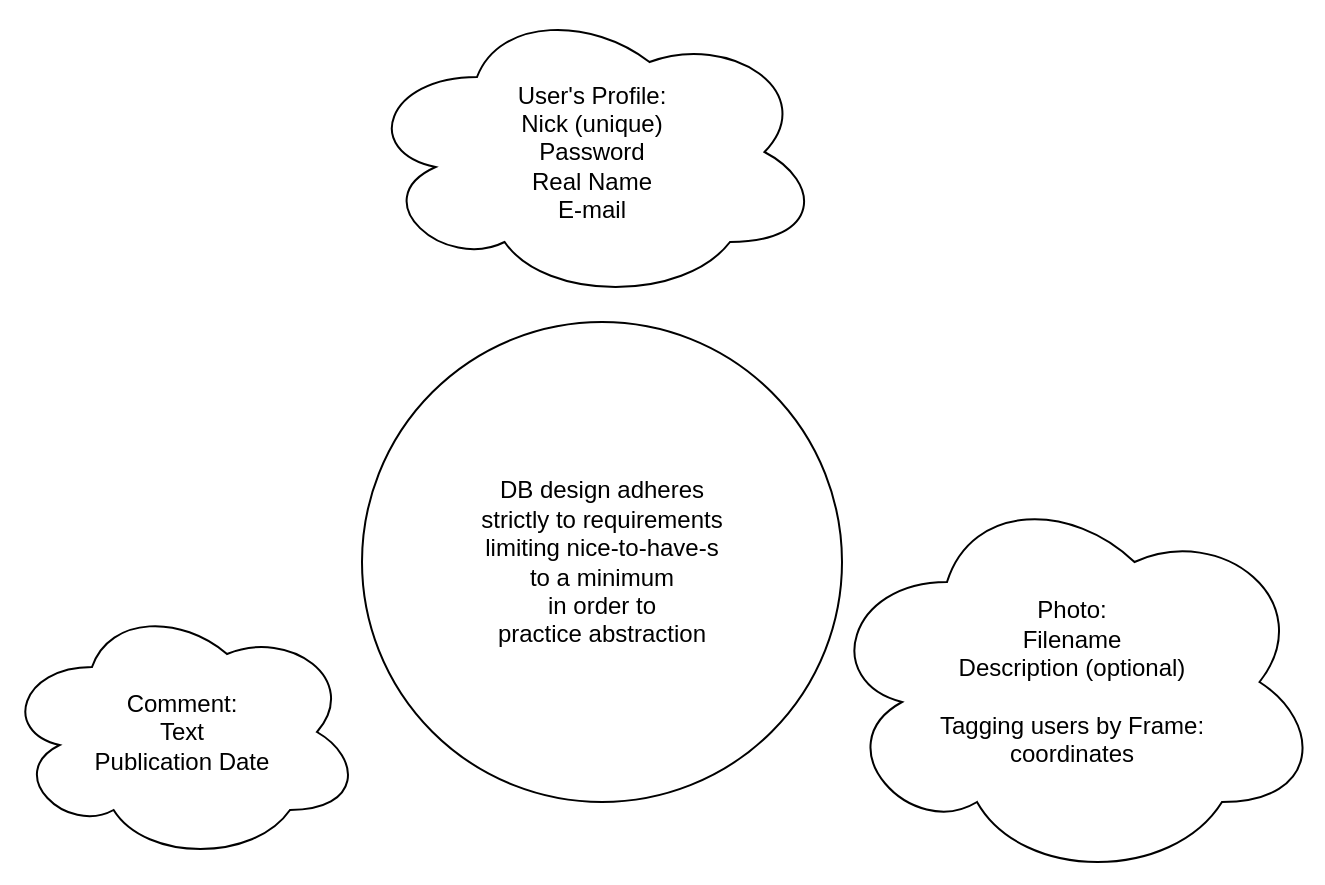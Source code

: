 <mxfile>
    <diagram id="6IbAzHZTuBwBoGnhfW5m" name="Page-1">
        <mxGraphModel dx="990" dy="449" grid="1" gridSize="10" guides="1" tooltips="1" connect="1" arrows="1" fold="1" page="1" pageScale="1" pageWidth="827" pageHeight="1169" math="0" shadow="0">
            <root>
                <mxCell id="0"/>
                <mxCell id="1" parent="0"/>
                <mxCell id="2" value="User's Profile:&lt;br&gt;Nick (unique)&lt;br&gt;Password&lt;br&gt;Real Name&lt;br&gt;E-mail" style="ellipse;shape=cloud;whiteSpace=wrap;html=1;" parent="1" vertex="1">
                    <mxGeometry x="280" y="80" width="230" height="150" as="geometry"/>
                </mxCell>
                <mxCell id="3" value="Comment:&lt;br&gt;Text&lt;br&gt;Publication Date" style="ellipse;shape=cloud;whiteSpace=wrap;html=1;" parent="1" vertex="1">
                    <mxGeometry x="100" y="380" width="180" height="130" as="geometry"/>
                </mxCell>
                <mxCell id="4" value="Photo:&lt;br&gt;Filename&lt;br&gt;Description (optional)&lt;br&gt;&lt;br&gt;Tagging users by Frame:&lt;br&gt;coordinates" style="ellipse;shape=cloud;whiteSpace=wrap;html=1;" parent="1" vertex="1">
                    <mxGeometry x="510" y="320" width="250" height="200" as="geometry"/>
                </mxCell>
                <mxCell id="mvNkoSaQTtyqf2YyQ3a3-4" value="DB design adheres &lt;br&gt;strictly to requirements &lt;br&gt;limiting nice-to-have-s &lt;br&gt;to a minimum&lt;br&gt;in order to &lt;br&gt;practice abstraction" style="ellipse;whiteSpace=wrap;html=1;aspect=fixed;" parent="1" vertex="1">
                    <mxGeometry x="280" y="240" width="240" height="240" as="geometry"/>
                </mxCell>
            </root>
        </mxGraphModel>
    </diagram>
    <diagram id="3VuMSHAZYGPktU_dCQZz" name="Page-2">
        <mxGraphModel dx="1414" dy="641" grid="1" gridSize="10" guides="1" tooltips="1" connect="1" arrows="1" fold="1" page="1" pageScale="1" pageWidth="827" pageHeight="1169" math="0" shadow="0">
            <root>
                <mxCell id="4VrYrnmUSF9G2GRnttEU-0"/>
                <mxCell id="4VrYrnmUSF9G2GRnttEU-1" parent="4VrYrnmUSF9G2GRnttEU-0"/>
                <mxCell id="rmwluv7UCdGQV8acDv7V-3" style="edgeStyle=none;html=1;entryX=1;entryY=1;entryDx=0;entryDy=0;endArrow=none;endFill=0;exitX=0.25;exitY=0;exitDx=0;exitDy=0;" parent="4VrYrnmUSF9G2GRnttEU-1" source="4VrYrnmUSF9G2GRnttEU-2" target="4VrYrnmUSF9G2GRnttEU-3" edge="1">
                    <mxGeometry relative="1" as="geometry"/>
                </mxCell>
                <mxCell id="D6YsK2pA35mjCqRcn5N1-8" style="edgeStyle=none;html=1;entryX=0.5;entryY=0;entryDx=0;entryDy=0;endArrow=none;endFill=0;startArrow=ERone;startFill=0;" parent="4VrYrnmUSF9G2GRnttEU-1" source="4VrYrnmUSF9G2GRnttEU-2" target="cpUhNPlc0yKIAzupFsu--0" edge="1">
                    <mxGeometry relative="1" as="geometry"/>
                </mxCell>
                <mxCell id="4VrYrnmUSF9G2GRnttEU-2" value="TUTOR" style="rounded=1;whiteSpace=wrap;html=1;" parent="4VrYrnmUSF9G2GRnttEU-1" vertex="1">
                    <mxGeometry x="340" y="150" width="120" height="60" as="geometry"/>
                </mxCell>
                <mxCell id="4VrYrnmUSF9G2GRnttEU-3" value="first_name" style="ellipse;whiteSpace=wrap;html=1;" parent="4VrYrnmUSF9G2GRnttEU-1" vertex="1">
                    <mxGeometry x="260" y="80" width="80" height="40" as="geometry"/>
                </mxCell>
                <mxCell id="D6YsK2pA35mjCqRcn5N1-9" style="edgeStyle=none;html=1;exitX=0.5;exitY=1;exitDx=0;exitDy=0;entryX=0.5;entryY=0;entryDx=0;entryDy=0;startArrow=none;startFill=0;endArrow=ERzeroToMany;endFill=0;" parent="4VrYrnmUSF9G2GRnttEU-1" source="cpUhNPlc0yKIAzupFsu--0" target="cpUhNPlc0yKIAzupFsu--1" edge="1">
                    <mxGeometry relative="1" as="geometry"/>
                </mxCell>
                <mxCell id="cpUhNPlc0yKIAzupFsu--0" value="offers" style="rhombus;whiteSpace=wrap;html=1;" parent="4VrYrnmUSF9G2GRnttEU-1" vertex="1">
                    <mxGeometry x="350" y="250" width="100" height="60" as="geometry"/>
                </mxCell>
                <mxCell id="cpUhNPlc0yKIAzupFsu--1" value="COURSE" style="rounded=1;whiteSpace=wrap;html=1;" parent="4VrYrnmUSF9G2GRnttEU-1" vertex="1">
                    <mxGeometry x="340" y="350" width="120" height="60" as="geometry"/>
                </mxCell>
                <mxCell id="ZZeD1Ujqx9RaDZUOhp30-0" value="approves" style="rhombus;whiteSpace=wrap;html=1;" vertex="1" parent="4VrYrnmUSF9G2GRnttEU-1">
                    <mxGeometry x="190" y="350" width="100" height="60" as="geometry"/>
                </mxCell>
                <mxCell id="ZZeD1Ujqx9RaDZUOhp30-9" style="edgeStyle=none;html=1;exitX=1;exitY=0.5;exitDx=0;exitDy=0;entryX=0;entryY=0.5;entryDx=0;entryDy=0;endArrow=none;endFill=0;startArrow=ERone;startFill=0;" edge="1" parent="4VrYrnmUSF9G2GRnttEU-1" source="ZZeD1Ujqx9RaDZUOhp30-2" target="ZZeD1Ujqx9RaDZUOhp30-0">
                    <mxGeometry relative="1" as="geometry"/>
                </mxCell>
                <mxCell id="ZZeD1Ujqx9RaDZUOhp30-2" value="ADMIN" style="rounded=1;whiteSpace=wrap;html=1;" vertex="1" parent="4VrYrnmUSF9G2GRnttEU-1">
                    <mxGeometry x="20" y="350" width="120" height="60" as="geometry"/>
                </mxCell>
                <mxCell id="ZZeD1Ujqx9RaDZUOhp30-3" value="books + &lt;br&gt;reviews" style="rhombus;whiteSpace=wrap;html=1;" vertex="1" parent="4VrYrnmUSF9G2GRnttEU-1">
                    <mxGeometry x="510" y="350" width="100" height="60" as="geometry"/>
                </mxCell>
                <mxCell id="ZZeD1Ujqx9RaDZUOhp30-4" value="STUDENT" style="rounded=1;whiteSpace=wrap;html=1;" vertex="1" parent="4VrYrnmUSF9G2GRnttEU-1">
                    <mxGeometry x="660" y="350" width="120" height="60" as="geometry"/>
                </mxCell>
                <mxCell id="ZZeD1Ujqx9RaDZUOhp30-5" value="last_name" style="ellipse;whiteSpace=wrap;html=1;" vertex="1" parent="4VrYrnmUSF9G2GRnttEU-1">
                    <mxGeometry x="360" y="80" width="80" height="40" as="geometry"/>
                </mxCell>
                <mxCell id="ZZeD1Ujqx9RaDZUOhp30-6" value="tut_details" style="ellipse;whiteSpace=wrap;html=1;" vertex="1" parent="4VrYrnmUSF9G2GRnttEU-1">
                    <mxGeometry x="460" y="80" width="80" height="40" as="geometry"/>
                </mxCell>
                <mxCell id="ZZeD1Ujqx9RaDZUOhp30-7" style="edgeStyle=none;html=1;entryX=0.5;entryY=1;entryDx=0;entryDy=0;endArrow=none;endFill=0;exitX=0.5;exitY=0;exitDx=0;exitDy=0;" edge="1" parent="4VrYrnmUSF9G2GRnttEU-1" source="4VrYrnmUSF9G2GRnttEU-2" target="ZZeD1Ujqx9RaDZUOhp30-5">
                    <mxGeometry relative="1" as="geometry">
                        <mxPoint x="380" y="160.0" as="sourcePoint"/>
                        <mxPoint x="338.284" y="124.142" as="targetPoint"/>
                    </mxGeometry>
                </mxCell>
                <mxCell id="ZZeD1Ujqx9RaDZUOhp30-8" style="edgeStyle=none;html=1;entryX=0;entryY=1;entryDx=0;entryDy=0;endArrow=none;endFill=0;exitX=0.75;exitY=0;exitDx=0;exitDy=0;" edge="1" parent="4VrYrnmUSF9G2GRnttEU-1" source="4VrYrnmUSF9G2GRnttEU-2" target="ZZeD1Ujqx9RaDZUOhp30-6">
                    <mxGeometry relative="1" as="geometry">
                        <mxPoint x="390" y="170.0" as="sourcePoint"/>
                        <mxPoint x="348.284" y="134.142" as="targetPoint"/>
                    </mxGeometry>
                </mxCell>
                <mxCell id="ZZeD1Ujqx9RaDZUOhp30-10" style="edgeStyle=none;html=1;entryX=0;entryY=0.5;entryDx=0;entryDy=0;endArrow=ERzeroToMany;endFill=0;" edge="1" parent="4VrYrnmUSF9G2GRnttEU-1" target="cpUhNPlc0yKIAzupFsu--1">
                    <mxGeometry relative="1" as="geometry">
                        <mxPoint x="290" y="380" as="sourcePoint"/>
                        <mxPoint x="200.0" y="390" as="targetPoint"/>
                    </mxGeometry>
                </mxCell>
                <mxCell id="ZZeD1Ujqx9RaDZUOhp30-11" style="edgeStyle=none;html=1;exitX=1;exitY=0.5;exitDx=0;exitDy=0;entryX=0;entryY=0.5;entryDx=0;entryDy=0;endArrow=none;endFill=0;startArrow=ERzeroToMany;startFill=0;" edge="1" parent="4VrYrnmUSF9G2GRnttEU-1" source="cpUhNPlc0yKIAzupFsu--1" target="ZZeD1Ujqx9RaDZUOhp30-3">
                    <mxGeometry relative="1" as="geometry">
                        <mxPoint x="160" y="400" as="sourcePoint"/>
                        <mxPoint x="210.0" y="400" as="targetPoint"/>
                    </mxGeometry>
                </mxCell>
                <mxCell id="ZZeD1Ujqx9RaDZUOhp30-12" style="edgeStyle=none;html=1;exitX=1;exitY=0.5;exitDx=0;exitDy=0;entryX=0;entryY=0.5;entryDx=0;entryDy=0;endArrow=ERzeroToMany;endFill=0;" edge="1" parent="4VrYrnmUSF9G2GRnttEU-1" source="ZZeD1Ujqx9RaDZUOhp30-3" target="ZZeD1Ujqx9RaDZUOhp30-4">
                    <mxGeometry relative="1" as="geometry">
                        <mxPoint x="470" y="390" as="sourcePoint"/>
                        <mxPoint x="520" y="390" as="targetPoint"/>
                    </mxGeometry>
                </mxCell>
                <mxCell id="ZZeD1Ujqx9RaDZUOhp30-13" value="first_name" style="ellipse;whiteSpace=wrap;html=1;" vertex="1" parent="4VrYrnmUSF9G2GRnttEU-1">
                    <mxGeometry x="630" y="280" width="80" height="40" as="geometry"/>
                </mxCell>
                <mxCell id="ZZeD1Ujqx9RaDZUOhp30-14" value="last_name" style="ellipse;whiteSpace=wrap;html=1;" vertex="1" parent="4VrYrnmUSF9G2GRnttEU-1">
                    <mxGeometry x="730" y="280" width="80" height="40" as="geometry"/>
                </mxCell>
                <mxCell id="ZZeD1Ujqx9RaDZUOhp30-15" style="edgeStyle=none;html=1;exitX=0.5;exitY=1;exitDx=0;exitDy=0;entryX=0.25;entryY=0;entryDx=0;entryDy=0;endArrow=none;endFill=0;" edge="1" parent="4VrYrnmUSF9G2GRnttEU-1" source="ZZeD1Ujqx9RaDZUOhp30-13" target="ZZeD1Ujqx9RaDZUOhp30-4">
                    <mxGeometry relative="1" as="geometry">
                        <mxPoint x="620" y="390" as="sourcePoint"/>
                        <mxPoint x="670" y="390" as="targetPoint"/>
                    </mxGeometry>
                </mxCell>
                <mxCell id="ZZeD1Ujqx9RaDZUOhp30-16" style="edgeStyle=none;html=1;exitX=0.5;exitY=1;exitDx=0;exitDy=0;entryX=0.75;entryY=0;entryDx=0;entryDy=0;endArrow=none;endFill=0;" edge="1" parent="4VrYrnmUSF9G2GRnttEU-1" source="ZZeD1Ujqx9RaDZUOhp30-14" target="ZZeD1Ujqx9RaDZUOhp30-4">
                    <mxGeometry relative="1" as="geometry">
                        <mxPoint x="680" y="330.0" as="sourcePoint"/>
                        <mxPoint x="700" y="360.0" as="targetPoint"/>
                    </mxGeometry>
                </mxCell>
                <mxCell id="ZZeD1Ujqx9RaDZUOhp30-17" value="email" style="ellipse;whiteSpace=wrap;html=1;" vertex="1" parent="4VrYrnmUSF9G2GRnttEU-1">
                    <mxGeometry x="680" y="220" width="80" height="40" as="geometry"/>
                </mxCell>
                <mxCell id="ZZeD1Ujqx9RaDZUOhp30-18" style="edgeStyle=none;html=1;exitX=0.5;exitY=1;exitDx=0;exitDy=0;entryX=0.5;entryY=0;entryDx=0;entryDy=0;endArrow=none;endFill=0;" edge="1" parent="4VrYrnmUSF9G2GRnttEU-1" source="ZZeD1Ujqx9RaDZUOhp30-17" target="ZZeD1Ujqx9RaDZUOhp30-4">
                    <mxGeometry relative="1" as="geometry">
                        <mxPoint x="680" y="330.0" as="sourcePoint"/>
                        <mxPoint x="700" y="360.0" as="targetPoint"/>
                    </mxGeometry>
                </mxCell>
                <mxCell id="ZZeD1Ujqx9RaDZUOhp30-19" style="edgeStyle=none;html=1;endArrow=none;endFill=0;exitX=0.5;exitY=1;exitDx=0;exitDy=0;entryX=1;entryY=0;entryDx=0;entryDy=0;" edge="1" parent="4VrYrnmUSF9G2GRnttEU-1" source="cpUhNPlc0yKIAzupFsu--1" target="ZZeD1Ujqx9RaDZUOhp30-20">
                    <mxGeometry relative="1" as="geometry">
                        <mxPoint x="340" y="440" as="sourcePoint"/>
                        <mxPoint x="300" y="470" as="targetPoint"/>
                    </mxGeometry>
                </mxCell>
                <mxCell id="ZZeD1Ujqx9RaDZUOhp30-20" value="university" style="ellipse;whiteSpace=wrap;html=1;" vertex="1" parent="4VrYrnmUSF9G2GRnttEU-1">
                    <mxGeometry x="380" y="560" width="80" height="40" as="geometry"/>
                </mxCell>
                <mxCell id="ZZeD1Ujqx9RaDZUOhp30-21" value="subject" style="ellipse;whiteSpace=wrap;html=1;" vertex="1" parent="4VrYrnmUSF9G2GRnttEU-1">
                    <mxGeometry x="360" y="500" width="80" height="40" as="geometry"/>
                </mxCell>
                <mxCell id="ZZeD1Ujqx9RaDZUOhp30-24" style="edgeStyle=none;html=1;endArrow=none;endFill=0;exitX=0.5;exitY=0;exitDx=0;exitDy=0;entryX=0.5;entryY=1;entryDx=0;entryDy=0;startArrow=none;" edge="1" parent="4VrYrnmUSF9G2GRnttEU-1" source="ZZeD1Ujqx9RaDZUOhp30-22" target="cpUhNPlc0yKIAzupFsu--1">
                    <mxGeometry relative="1" as="geometry">
                        <mxPoint x="338.284" y="344.142" as="sourcePoint"/>
                        <mxPoint x="350" y="360.0" as="targetPoint"/>
                    </mxGeometry>
                </mxCell>
                <mxCell id="Kqb9OQ88nR1mqCKMAmrX-2" style="edgeStyle=none;html=1;exitX=0.5;exitY=0;exitDx=0;exitDy=0;entryX=0;entryY=1;entryDx=0;entryDy=0;endArrow=none;endFill=0;" edge="1" parent="4VrYrnmUSF9G2GRnttEU-1" source="Kqb9OQ88nR1mqCKMAmrX-0" target="cpUhNPlc0yKIAzupFsu--1">
                    <mxGeometry relative="1" as="geometry"/>
                </mxCell>
                <mxCell id="Kqb9OQ88nR1mqCKMAmrX-0" value="PICTURES" style="rounded=1;whiteSpace=wrap;html=1;" vertex="1" parent="4VrYrnmUSF9G2GRnttEU-1">
                    <mxGeometry x="160" y="590" width="120" height="60" as="geometry"/>
                </mxCell>
                <mxCell id="Kqb9OQ88nR1mqCKMAmrX-1" value="COURSE" style="rounded=1;whiteSpace=wrap;html=1;" vertex="1" parent="4VrYrnmUSF9G2GRnttEU-1">
                    <mxGeometry x="520" y="590" width="120" height="60" as="geometry"/>
                </mxCell>
                <mxCell id="Kqb9OQ88nR1mqCKMAmrX-3" style="edgeStyle=none;html=1;exitX=0.5;exitY=0;exitDx=0;exitDy=0;entryX=1;entryY=1;entryDx=0;entryDy=0;endArrow=none;endFill=0;" edge="1" parent="4VrYrnmUSF9G2GRnttEU-1" source="Kqb9OQ88nR1mqCKMAmrX-1" target="cpUhNPlc0yKIAzupFsu--1">
                    <mxGeometry relative="1" as="geometry">
                        <mxPoint x="330" y="570" as="sourcePoint"/>
                        <mxPoint x="380" y="420" as="targetPoint"/>
                    </mxGeometry>
                </mxCell>
                <mxCell id="yXSHyCUAyrVd06Veohlo-0" value="" style="edgeStyle=none;html=1;endArrow=none;endFill=0;exitX=0.5;exitY=0;exitDx=0;exitDy=0;entryX=0.5;entryY=1;entryDx=0;entryDy=0;" edge="1" parent="4VrYrnmUSF9G2GRnttEU-1" source="ZZeD1Ujqx9RaDZUOhp30-21" target="cpUhNPlc0yKIAzupFsu--1">
                    <mxGeometry relative="1" as="geometry">
                        <mxPoint x="400" y="500" as="sourcePoint"/>
                        <mxPoint x="400" y="410" as="targetPoint"/>
                    </mxGeometry>
                </mxCell>
                <mxCell id="ZZeD1Ujqx9RaDZUOhp30-22" value="approved" style="ellipse;whiteSpace=wrap;html=1;" vertex="1" parent="4VrYrnmUSF9G2GRnttEU-1">
                    <mxGeometry x="340" y="440" width="80" height="40" as="geometry"/>
                </mxCell>
            </root>
        </mxGraphModel>
    </diagram>
    <diagram id="osiManT-_G5pfziwYEN1" name="Page-3">
        <mxGraphModel dx="990" dy="449" grid="1" gridSize="10" guides="1" tooltips="1" connect="1" arrows="1" fold="1" page="1" pageScale="1" pageWidth="827" pageHeight="1169" math="0" shadow="0">
            <root>
                <mxCell id="dFW7puya6tjT1yHBhRZ5-0"/>
                <mxCell id="dFW7puya6tjT1yHBhRZ5-1" parent="dFW7puya6tjT1yHBhRZ5-0"/>
                <mxCell id="dFW7puya6tjT1yHBhRZ5-2" value="user" style="swimlane;fontStyle=0;childLayout=stackLayout;horizontal=1;startSize=26;fillColor=none;horizontalStack=0;resizeParent=1;resizeParentMax=0;resizeLast=0;collapsible=1;marginBottom=0;" parent="dFW7puya6tjT1yHBhRZ5-1" vertex="1">
                    <mxGeometry x="80" y="120" width="180" height="208" as="geometry"/>
                </mxCell>
                <mxCell id="dFW7puya6tjT1yHBhRZ5-3" value="user_id   INT" style="text;strokeColor=none;fillColor=none;align=left;verticalAlign=top;spacingLeft=4;spacingRight=4;overflow=hidden;rotatable=0;points=[[0,0.5],[1,0.5]];portConstraint=eastwest;fontStyle=1;fontColor=#FF9933;" parent="dFW7puya6tjT1yHBhRZ5-2" vertex="1">
                    <mxGeometry y="26" width="180" height="26" as="geometry"/>
                </mxCell>
                <mxCell id="dFW7puya6tjT1yHBhRZ5-4" value="nick   VARCHAR(32)" style="text;strokeColor=none;fillColor=none;align=left;verticalAlign=top;spacingLeft=4;spacingRight=4;overflow=hidden;rotatable=0;points=[[0,0.5],[1,0.5]];portConstraint=eastwest;" parent="dFW7puya6tjT1yHBhRZ5-2" vertex="1">
                    <mxGeometry y="52" width="180" height="26" as="geometry"/>
                </mxCell>
                <mxCell id="dFW7puya6tjT1yHBhRZ5-5" value="first_name   VARCHAR(32)" style="text;strokeColor=none;fillColor=none;align=left;verticalAlign=top;spacingLeft=4;spacingRight=4;overflow=hidden;rotatable=0;points=[[0,0.5],[1,0.5]];portConstraint=eastwest;" parent="dFW7puya6tjT1yHBhRZ5-2" vertex="1">
                    <mxGeometry y="78" width="180" height="26" as="geometry"/>
                </mxCell>
                <mxCell id="UGNBzNAVb0DQPfp7Jc0x-0" value="second_name   VARCHAR(32)" style="text;strokeColor=none;fillColor=none;align=left;verticalAlign=top;spacingLeft=4;spacingRight=4;overflow=hidden;rotatable=0;points=[[0,0.5],[1,0.5]];portConstraint=eastwest;" parent="dFW7puya6tjT1yHBhRZ5-2" vertex="1">
                    <mxGeometry y="104" width="180" height="26" as="geometry"/>
                </mxCell>
                <mxCell id="UGNBzNAVb0DQPfp7Jc0x-2" value="password   VARCHAR(32)" style="text;strokeColor=none;fillColor=none;align=left;verticalAlign=top;spacingLeft=4;spacingRight=4;overflow=hidden;rotatable=0;points=[[0,0.5],[1,0.5]];portConstraint=eastwest;" parent="dFW7puya6tjT1yHBhRZ5-2" vertex="1">
                    <mxGeometry y="130" width="180" height="26" as="geometry"/>
                </mxCell>
                <mxCell id="UGNBzNAVb0DQPfp7Jc0x-3" value="email   VARCHAR(128)" style="text;strokeColor=none;fillColor=none;align=left;verticalAlign=top;spacingLeft=4;spacingRight=4;overflow=hidden;rotatable=0;points=[[0,0.5],[1,0.5]];portConstraint=eastwest;" parent="dFW7puya6tjT1yHBhRZ5-2" vertex="1">
                    <mxGeometry y="156" width="180" height="26" as="geometry"/>
                </mxCell>
                <mxCell id="UGNBzNAVb0DQPfp7Jc0x-4" value="email_verified   ENUM(0, 1)" style="text;strokeColor=none;fillColor=none;align=left;verticalAlign=top;spacingLeft=4;spacingRight=4;overflow=hidden;rotatable=0;points=[[0,0.5],[1,0.5]];portConstraint=eastwest;" parent="dFW7puya6tjT1yHBhRZ5-2" vertex="1">
                    <mxGeometry y="182" width="180" height="26" as="geometry"/>
                </mxCell>
                <mxCell id="KW_1ObjnBBAuDhf3MpFI-0" value="comment" style="swimlane;fontStyle=0;childLayout=stackLayout;horizontal=1;startSize=26;fillColor=none;horizontalStack=0;resizeParent=1;resizeParentMax=0;resizeLast=0;collapsible=1;marginBottom=0;" parent="dFW7puya6tjT1yHBhRZ5-1" vertex="1">
                    <mxGeometry x="80" y="400" width="180" height="130" as="geometry"/>
                </mxCell>
                <mxCell id="zS_31hyMKTdG4_KaNgTx-8" value="comment_id   INT" style="text;strokeColor=none;fillColor=none;align=left;verticalAlign=top;spacingLeft=4;spacingRight=4;overflow=hidden;rotatable=0;points=[[0,0.5],[1,0.5]];portConstraint=eastwest;fontStyle=1;fontColor=#FF9933;" parent="KW_1ObjnBBAuDhf3MpFI-0" vertex="1">
                    <mxGeometry y="26" width="180" height="26" as="geometry"/>
                </mxCell>
                <mxCell id="KW_1ObjnBBAuDhf3MpFI-1" value="text   TEXT" style="text;strokeColor=none;fillColor=none;align=left;verticalAlign=top;spacingLeft=4;spacingRight=4;overflow=hidden;rotatable=0;points=[[0,0.5],[1,0.5]];portConstraint=eastwest;" parent="KW_1ObjnBBAuDhf3MpFI-0" vertex="1">
                    <mxGeometry y="52" width="180" height="26" as="geometry"/>
                </mxCell>
                <mxCell id="KW_1ObjnBBAuDhf3MpFI-2" value="publication_date   TIMESTAMP" style="text;strokeColor=none;fillColor=none;align=left;verticalAlign=top;spacingLeft=4;spacingRight=4;overflow=hidden;rotatable=0;points=[[0,0.5],[1,0.5]];portConstraint=eastwest;" parent="KW_1ObjnBBAuDhf3MpFI-0" vertex="1">
                    <mxGeometry y="78" width="180" height="26" as="geometry"/>
                </mxCell>
                <mxCell id="KW_1ObjnBBAuDhf3MpFI-3" value="fk_user_id   INT" style="text;strokeColor=none;fillColor=none;align=left;verticalAlign=top;spacingLeft=4;spacingRight=4;overflow=hidden;rotatable=0;points=[[0,0.5],[1,0.5]];portConstraint=eastwest;fontStyle=2;fontColor=#3399FF;" parent="KW_1ObjnBBAuDhf3MpFI-0" vertex="1">
                    <mxGeometry y="104" width="180" height="26" as="geometry"/>
                </mxCell>
                <mxCell id="zS_31hyMKTdG4_KaNgTx-0" value="picture" style="swimlane;fontStyle=0;childLayout=stackLayout;horizontal=1;startSize=26;fillColor=none;horizontalStack=0;resizeParent=1;resizeParentMax=0;resizeLast=0;collapsible=1;marginBottom=0;" parent="dFW7puya6tjT1yHBhRZ5-1" vertex="1">
                    <mxGeometry x="600" y="120" width="180" height="104" as="geometry"/>
                </mxCell>
                <mxCell id="zS_31hyMKTdG4_KaNgTx-9" value="picture_id   INT" style="text;strokeColor=none;fillColor=none;align=left;verticalAlign=top;spacingLeft=4;spacingRight=4;overflow=hidden;rotatable=0;points=[[0,0.5],[1,0.5]];portConstraint=eastwest;fontStyle=1;fontColor=#FF9933;" parent="zS_31hyMKTdG4_KaNgTx-0" vertex="1">
                    <mxGeometry y="26" width="180" height="26" as="geometry"/>
                </mxCell>
                <mxCell id="zS_31hyMKTdG4_KaNgTx-1" value="file_name   VARCHAR(255)" style="text;strokeColor=none;fillColor=none;align=left;verticalAlign=top;spacingLeft=4;spacingRight=4;overflow=hidden;rotatable=0;points=[[0,0.5],[1,0.5]];portConstraint=eastwest;" parent="zS_31hyMKTdG4_KaNgTx-0" vertex="1">
                    <mxGeometry y="52" width="180" height="26" as="geometry"/>
                </mxCell>
                <mxCell id="zS_31hyMKTdG4_KaNgTx-2" value="description   VARCHAR(255)" style="text;strokeColor=none;fillColor=none;align=left;verticalAlign=top;spacingLeft=4;spacingRight=4;overflow=hidden;rotatable=0;points=[[0,0.5],[1,0.5]];portConstraint=eastwest;" parent="zS_31hyMKTdG4_KaNgTx-0" vertex="1">
                    <mxGeometry y="78" width="180" height="26" as="geometry"/>
                </mxCell>
                <mxCell id="zS_31hyMKTdG4_KaNgTx-4" value="tag" style="swimlane;fontStyle=0;childLayout=stackLayout;horizontal=1;startSize=26;fillColor=none;horizontalStack=0;resizeParent=1;resizeParentMax=0;resizeLast=0;collapsible=1;marginBottom=0;" parent="dFW7puya6tjT1yHBhRZ5-1" vertex="1">
                    <mxGeometry x="340" y="120" width="180" height="156" as="geometry"/>
                </mxCell>
                <mxCell id="zS_31hyMKTdG4_KaNgTx-5" value="tag_id   INT" style="text;strokeColor=none;fillColor=none;align=left;verticalAlign=top;spacingLeft=4;spacingRight=4;overflow=hidden;rotatable=0;points=[[0,0.5],[1,0.5]];portConstraint=eastwest;fontStyle=1;fontColor=#FF9933;" parent="zS_31hyMKTdG4_KaNgTx-4" vertex="1">
                    <mxGeometry y="26" width="180" height="26" as="geometry"/>
                </mxCell>
                <mxCell id="zS_31hyMKTdG4_KaNgTx-7" value="x_coordinate   INT" style="text;strokeColor=none;fillColor=none;align=left;verticalAlign=top;spacingLeft=4;spacingRight=4;overflow=hidden;rotatable=0;points=[[0,0.5],[1,0.5]];portConstraint=eastwest;" parent="zS_31hyMKTdG4_KaNgTx-4" vertex="1">
                    <mxGeometry y="52" width="180" height="26" as="geometry"/>
                </mxCell>
                <mxCell id="zS_31hyMKTdG4_KaNgTx-10" value="y-coordinate   INT" style="text;strokeColor=none;fillColor=none;align=left;verticalAlign=top;spacingLeft=4;spacingRight=4;overflow=hidden;rotatable=0;points=[[0,0.5],[1,0.5]];portConstraint=eastwest;" parent="zS_31hyMKTdG4_KaNgTx-4" vertex="1">
                    <mxGeometry y="78" width="180" height="26" as="geometry"/>
                </mxCell>
                <mxCell id="zS_31hyMKTdG4_KaNgTx-6" value="fk_user_id   INT" style="text;strokeColor=none;fillColor=none;align=left;verticalAlign=top;spacingLeft=4;spacingRight=4;overflow=hidden;rotatable=0;points=[[0,0.5],[1,0.5]];portConstraint=eastwest;fontStyle=2;fontColor=#3399FF;" parent="zS_31hyMKTdG4_KaNgTx-4" vertex="1">
                    <mxGeometry y="104" width="180" height="26" as="geometry"/>
                </mxCell>
                <mxCell id="8l2gPRMNkP3sKpIwlBsX-4" value="fk_picture_id   INT" style="text;strokeColor=none;fillColor=none;align=left;verticalAlign=top;spacingLeft=4;spacingRight=4;overflow=hidden;rotatable=0;points=[[0,0.5],[1,0.5]];portConstraint=eastwest;fontColor=#3399FF;fontStyle=2" parent="zS_31hyMKTdG4_KaNgTx-4" vertex="1">
                    <mxGeometry y="130" width="180" height="26" as="geometry"/>
                </mxCell>
                <mxCell id="8l2gPRMNkP3sKpIwlBsX-1" style="edgeStyle=none;html=1;exitX=0;exitY=0.5;exitDx=0;exitDy=0;entryX=0;entryY=0.5;entryDx=0;entryDy=0;fontColor=#3399FF;startArrow=ERzeroToMany;startFill=0;endArrow=ERmandOne;endFill=0;" parent="dFW7puya6tjT1yHBhRZ5-1" source="KW_1ObjnBBAuDhf3MpFI-3" target="dFW7puya6tjT1yHBhRZ5-3" edge="1">
                    <mxGeometry relative="1" as="geometry">
                        <Array as="points">
                            <mxPoint x="40" y="517"/>
                            <mxPoint x="40" y="340"/>
                            <mxPoint x="40" y="159"/>
                        </Array>
                    </mxGeometry>
                </mxCell>
                <mxCell id="8l2gPRMNkP3sKpIwlBsX-3" style="edgeStyle=none;html=1;exitX=1;exitY=0.5;exitDx=0;exitDy=0;entryX=0;entryY=0.5;entryDx=0;entryDy=0;fontColor=#3399FF;startArrow=ERmandOne;startFill=0;endArrow=ERzeroToMany;endFill=0;" parent="dFW7puya6tjT1yHBhRZ5-1" source="dFW7puya6tjT1yHBhRZ5-3" target="zS_31hyMKTdG4_KaNgTx-6" edge="1">
                    <mxGeometry relative="1" as="geometry">
                        <Array as="points">
                            <mxPoint x="300" y="159"/>
                            <mxPoint x="300" y="190"/>
                            <mxPoint x="300" y="237"/>
                        </Array>
                    </mxGeometry>
                </mxCell>
                <mxCell id="8l2gPRMNkP3sKpIwlBsX-5" style="edgeStyle=none;html=1;exitX=1;exitY=0.5;exitDx=0;exitDy=0;entryX=0;entryY=0.5;entryDx=0;entryDy=0;fontColor=#3399FF;startArrow=ERzeroToMany;startFill=0;endArrow=ERmandOne;endFill=0;" parent="dFW7puya6tjT1yHBhRZ5-1" source="8l2gPRMNkP3sKpIwlBsX-4" target="zS_31hyMKTdG4_KaNgTx-9" edge="1">
                    <mxGeometry relative="1" as="geometry">
                        <Array as="points">
                            <mxPoint x="560" y="263"/>
                            <mxPoint x="560" y="210"/>
                            <mxPoint x="560" y="159"/>
                        </Array>
                    </mxGeometry>
                </mxCell>
                <mxCell id="p13-uaxWMizldedGYkuV-0" value="&lt;b&gt;&lt;font style=&quot;font-size: 24px&quot;&gt;1NF&lt;/font&gt;&lt;/b&gt;" style="ellipse;shape=cloud;whiteSpace=wrap;html=1;fillColor=#008a00;strokeColor=#005700;fontColor=#ffffff;" parent="dFW7puya6tjT1yHBhRZ5-1" vertex="1">
                    <mxGeometry x="340" y="450" width="120" height="80" as="geometry"/>
                </mxCell>
                <mxCell id="p13-uaxWMizldedGYkuV-1" value="&lt;b&gt;&lt;font style=&quot;font-size: 24px&quot;&gt;2NF&lt;/font&gt;&lt;/b&gt;" style="ellipse;shape=cloud;whiteSpace=wrap;html=1;fillColor=#008a00;strokeColor=#005700;fontColor=#ffffff;" parent="dFW7puya6tjT1yHBhRZ5-1" vertex="1">
                    <mxGeometry x="390" y="410" width="120" height="80" as="geometry"/>
                </mxCell>
                <mxCell id="p13-uaxWMizldedGYkuV-2" value="&lt;b&gt;&lt;font style=&quot;font-size: 24px&quot;&gt;3NF&lt;/font&gt;&lt;/b&gt;" style="ellipse;shape=cloud;whiteSpace=wrap;html=1;fillColor=#008a00;strokeColor=#005700;fontColor=#ffffff;" parent="dFW7puya6tjT1yHBhRZ5-1" vertex="1">
                    <mxGeometry x="440" y="370" width="120" height="80" as="geometry"/>
                </mxCell>
            </root>
        </mxGraphModel>
    </diagram>
</mxfile>